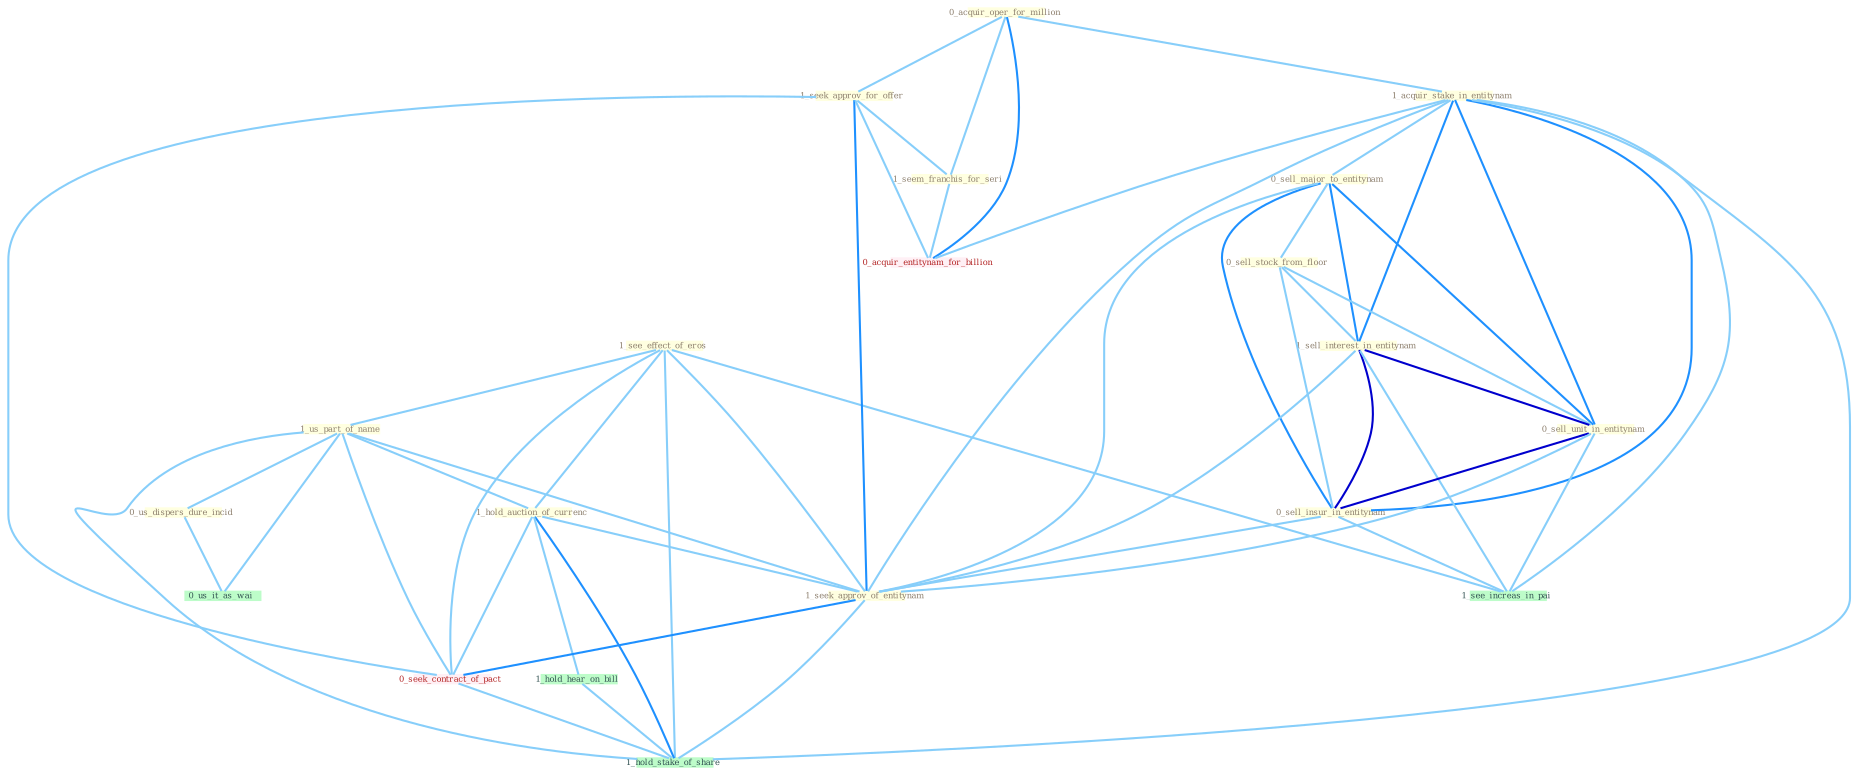 Graph G{ 
    node
    [shape=polygon,style=filled,width=.5,height=.06,color="#BDFCC9",fixedsize=true,fontsize=4,
    fontcolor="#2f4f4f"];
    {node
    [color="#ffffe0", fontcolor="#8b7d6b"] "1_see_effect_of_eros " "0_acquir_oper_for_million " "1_acquir_stake_in_entitynam " "1_seek_approv_for_offer " "0_sell_major_to_entitynam " "1_us_part_of_name " "0_us_dispers_dure_incid " "1_hold_auction_of_currenc " "0_sell_stock_from_floor " "1_sell_interest_in_entitynam " "1_seem_franchis_for_seri " "0_sell_unit_in_entitynam " "0_sell_insur_in_entitynam " "1_seek_approv_of_entitynam "}
{node [color="#fff0f5", fontcolor="#b22222"] "0_seek_contract_of_pact " "0_acquir_entitynam_for_billion "}
edge [color="#B0E2FF"];

	"1_see_effect_of_eros " -- "1_us_part_of_name " [w="1", color="#87cefa" ];
	"1_see_effect_of_eros " -- "1_hold_auction_of_currenc " [w="1", color="#87cefa" ];
	"1_see_effect_of_eros " -- "1_seek_approv_of_entitynam " [w="1", color="#87cefa" ];
	"1_see_effect_of_eros " -- "0_seek_contract_of_pact " [w="1", color="#87cefa" ];
	"1_see_effect_of_eros " -- "1_see_increas_in_pai " [w="1", color="#87cefa" ];
	"1_see_effect_of_eros " -- "1_hold_stake_of_share " [w="1", color="#87cefa" ];
	"0_acquir_oper_for_million " -- "1_acquir_stake_in_entitynam " [w="1", color="#87cefa" ];
	"0_acquir_oper_for_million " -- "1_seek_approv_for_offer " [w="1", color="#87cefa" ];
	"0_acquir_oper_for_million " -- "1_seem_franchis_for_seri " [w="1", color="#87cefa" ];
	"0_acquir_oper_for_million " -- "0_acquir_entitynam_for_billion " [w="2", color="#1e90ff" , len=0.8];
	"1_acquir_stake_in_entitynam " -- "0_sell_major_to_entitynam " [w="1", color="#87cefa" ];
	"1_acquir_stake_in_entitynam " -- "1_sell_interest_in_entitynam " [w="2", color="#1e90ff" , len=0.8];
	"1_acquir_stake_in_entitynam " -- "0_sell_unit_in_entitynam " [w="2", color="#1e90ff" , len=0.8];
	"1_acquir_stake_in_entitynam " -- "0_sell_insur_in_entitynam " [w="2", color="#1e90ff" , len=0.8];
	"1_acquir_stake_in_entitynam " -- "1_seek_approv_of_entitynam " [w="1", color="#87cefa" ];
	"1_acquir_stake_in_entitynam " -- "0_acquir_entitynam_for_billion " [w="1", color="#87cefa" ];
	"1_acquir_stake_in_entitynam " -- "1_see_increas_in_pai " [w="1", color="#87cefa" ];
	"1_acquir_stake_in_entitynam " -- "1_hold_stake_of_share " [w="1", color="#87cefa" ];
	"1_seek_approv_for_offer " -- "1_seem_franchis_for_seri " [w="1", color="#87cefa" ];
	"1_seek_approv_for_offer " -- "1_seek_approv_of_entitynam " [w="2", color="#1e90ff" , len=0.8];
	"1_seek_approv_for_offer " -- "0_seek_contract_of_pact " [w="1", color="#87cefa" ];
	"1_seek_approv_for_offer " -- "0_acquir_entitynam_for_billion " [w="1", color="#87cefa" ];
	"0_sell_major_to_entitynam " -- "0_sell_stock_from_floor " [w="1", color="#87cefa" ];
	"0_sell_major_to_entitynam " -- "1_sell_interest_in_entitynam " [w="2", color="#1e90ff" , len=0.8];
	"0_sell_major_to_entitynam " -- "0_sell_unit_in_entitynam " [w="2", color="#1e90ff" , len=0.8];
	"0_sell_major_to_entitynam " -- "0_sell_insur_in_entitynam " [w="2", color="#1e90ff" , len=0.8];
	"0_sell_major_to_entitynam " -- "1_seek_approv_of_entitynam " [w="1", color="#87cefa" ];
	"1_us_part_of_name " -- "0_us_dispers_dure_incid " [w="1", color="#87cefa" ];
	"1_us_part_of_name " -- "1_hold_auction_of_currenc " [w="1", color="#87cefa" ];
	"1_us_part_of_name " -- "1_seek_approv_of_entitynam " [w="1", color="#87cefa" ];
	"1_us_part_of_name " -- "0_seek_contract_of_pact " [w="1", color="#87cefa" ];
	"1_us_part_of_name " -- "0_us_it_as_wai " [w="1", color="#87cefa" ];
	"1_us_part_of_name " -- "1_hold_stake_of_share " [w="1", color="#87cefa" ];
	"0_us_dispers_dure_incid " -- "0_us_it_as_wai " [w="1", color="#87cefa" ];
	"1_hold_auction_of_currenc " -- "1_seek_approv_of_entitynam " [w="1", color="#87cefa" ];
	"1_hold_auction_of_currenc " -- "0_seek_contract_of_pact " [w="1", color="#87cefa" ];
	"1_hold_auction_of_currenc " -- "1_hold_hear_on_bill " [w="1", color="#87cefa" ];
	"1_hold_auction_of_currenc " -- "1_hold_stake_of_share " [w="2", color="#1e90ff" , len=0.8];
	"0_sell_stock_from_floor " -- "1_sell_interest_in_entitynam " [w="1", color="#87cefa" ];
	"0_sell_stock_from_floor " -- "0_sell_unit_in_entitynam " [w="1", color="#87cefa" ];
	"0_sell_stock_from_floor " -- "0_sell_insur_in_entitynam " [w="1", color="#87cefa" ];
	"1_sell_interest_in_entitynam " -- "0_sell_unit_in_entitynam " [w="3", color="#0000cd" , len=0.6];
	"1_sell_interest_in_entitynam " -- "0_sell_insur_in_entitynam " [w="3", color="#0000cd" , len=0.6];
	"1_sell_interest_in_entitynam " -- "1_seek_approv_of_entitynam " [w="1", color="#87cefa" ];
	"1_sell_interest_in_entitynam " -- "1_see_increas_in_pai " [w="1", color="#87cefa" ];
	"1_seem_franchis_for_seri " -- "0_acquir_entitynam_for_billion " [w="1", color="#87cefa" ];
	"0_sell_unit_in_entitynam " -- "0_sell_insur_in_entitynam " [w="3", color="#0000cd" , len=0.6];
	"0_sell_unit_in_entitynam " -- "1_seek_approv_of_entitynam " [w="1", color="#87cefa" ];
	"0_sell_unit_in_entitynam " -- "1_see_increas_in_pai " [w="1", color="#87cefa" ];
	"0_sell_insur_in_entitynam " -- "1_seek_approv_of_entitynam " [w="1", color="#87cefa" ];
	"0_sell_insur_in_entitynam " -- "1_see_increas_in_pai " [w="1", color="#87cefa" ];
	"1_seek_approv_of_entitynam " -- "0_seek_contract_of_pact " [w="2", color="#1e90ff" , len=0.8];
	"1_seek_approv_of_entitynam " -- "1_hold_stake_of_share " [w="1", color="#87cefa" ];
	"0_seek_contract_of_pact " -- "1_hold_stake_of_share " [w="1", color="#87cefa" ];
	"1_hold_hear_on_bill " -- "1_hold_stake_of_share " [w="1", color="#87cefa" ];
}